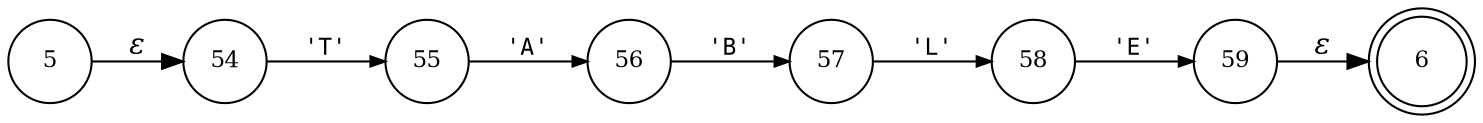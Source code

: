 digraph ATN {
rankdir=LR;
s6[fontsize=11, label="6", shape=doublecircle, fixedsize=true, width=.6];
s5[fontsize=11,label="5", shape=circle, fixedsize=true, width=.55, peripheries=1];
s54[fontsize=11,label="54", shape=circle, fixedsize=true, width=.55, peripheries=1];
s55[fontsize=11,label="55", shape=circle, fixedsize=true, width=.55, peripheries=1];
s56[fontsize=11,label="56", shape=circle, fixedsize=true, width=.55, peripheries=1];
s57[fontsize=11,label="57", shape=circle, fixedsize=true, width=.55, peripheries=1];
s58[fontsize=11,label="58", shape=circle, fixedsize=true, width=.55, peripheries=1];
s59[fontsize=11,label="59", shape=circle, fixedsize=true, width=.55, peripheries=1];
s5 -> s54 [fontname="Times-Italic", label="&epsilon;"];
s54 -> s55 [fontsize=11, fontname="Courier", arrowsize=.7, label = "'T'", arrowhead = normal];
s55 -> s56 [fontsize=11, fontname="Courier", arrowsize=.7, label = "'A'", arrowhead = normal];
s56 -> s57 [fontsize=11, fontname="Courier", arrowsize=.7, label = "'B'", arrowhead = normal];
s57 -> s58 [fontsize=11, fontname="Courier", arrowsize=.7, label = "'L'", arrowhead = normal];
s58 -> s59 [fontsize=11, fontname="Courier", arrowsize=.7, label = "'E'", arrowhead = normal];
s59 -> s6 [fontname="Times-Italic", label="&epsilon;"];
}